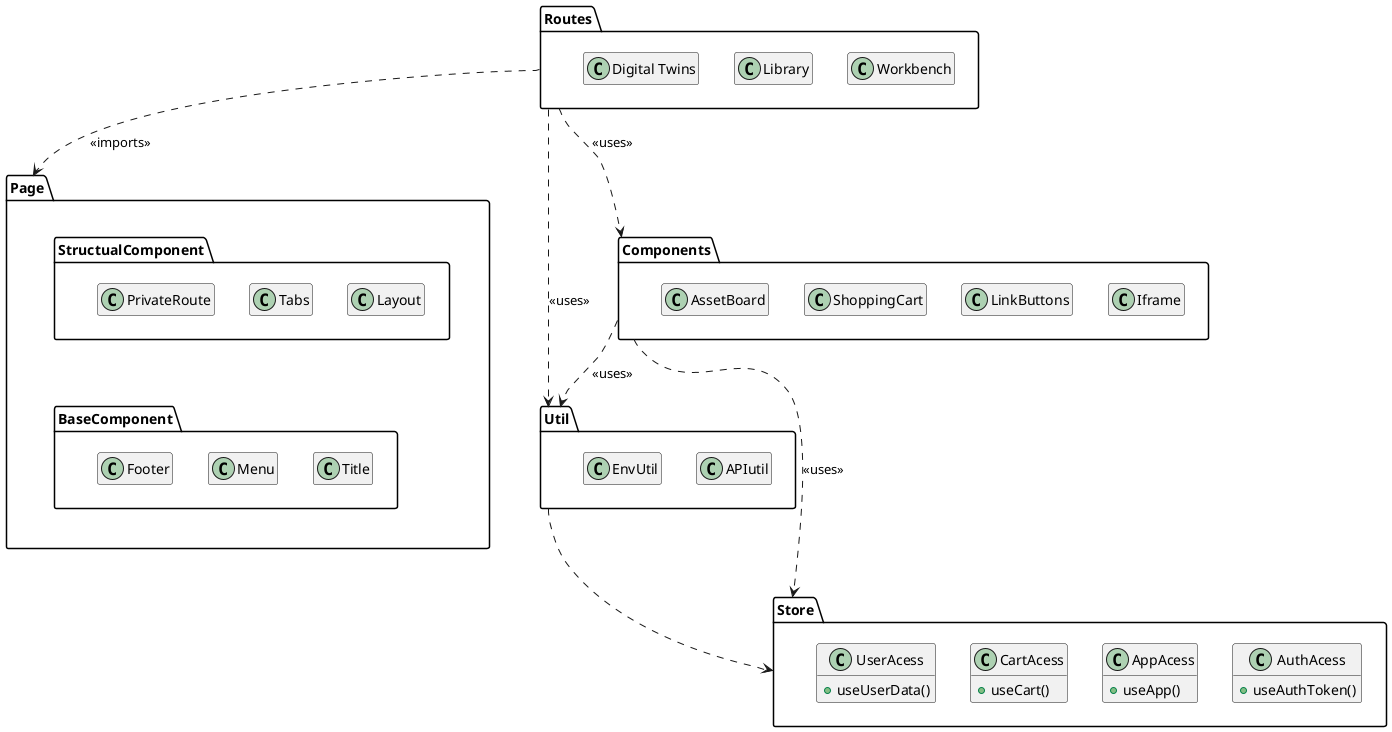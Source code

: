 @startuml
hide empty members


package "Routes" { 
  class "Workbench"
  class "Library" 
  class "Digital Twins" as DT
  
  Workbench -l[hidden]- Library
  Library -l[hidden]- DT
}

package "Page" {
  package "StructualComponent" {
    class Layout
    class Tabs
    class PrivateRoute
    
    Layout -l[hidden]- Tabs
    Tabs -l[hidden]- PrivateRoute
  }
  package "BaseComponent" {
    class Footer
    class Menu
    class Title
    
    Title -l[hidden]- Menu
    Menu -l[hidden]- Footer
  }
  
  StructualComponent --[hidden] BaseComponent
}

package "Util" {
  class APIutil
  class EnvUtil
  
  APIutil -l[hidden]- EnvUtil
}

package "Components" {
  class Iframe
  class LinkButtons
  class ShoppingCart
  class AssetBoard
  
  Iframe -l[hidden] LinkButtons
  LinkButtons -l[hidden] ShoppingCart
  ShoppingCart -l[hidden] AssetBoard
}

package "Store" {
  class AuthAcess {
   + useAuthToken()
  }
  class AppAcess {
    + useApp()
  }
  class CartAcess {
    + useCart()
  }
  class UserAcess {
    + useUserData()
  }
  
  AuthAcess -l[hidden] AppAcess
  AppAcess -l[hidden] CartAcess
  CartAcess -l[hidden] UserAcess
}

Routes ..> Page : <<imports>>
Routes ..> Util : <<uses>>
Routes ..> Components : <<uses>>
Util ..> Store
Components ..> Util : <<uses>>
Components ..> Store : <<uses>>
@enduml
